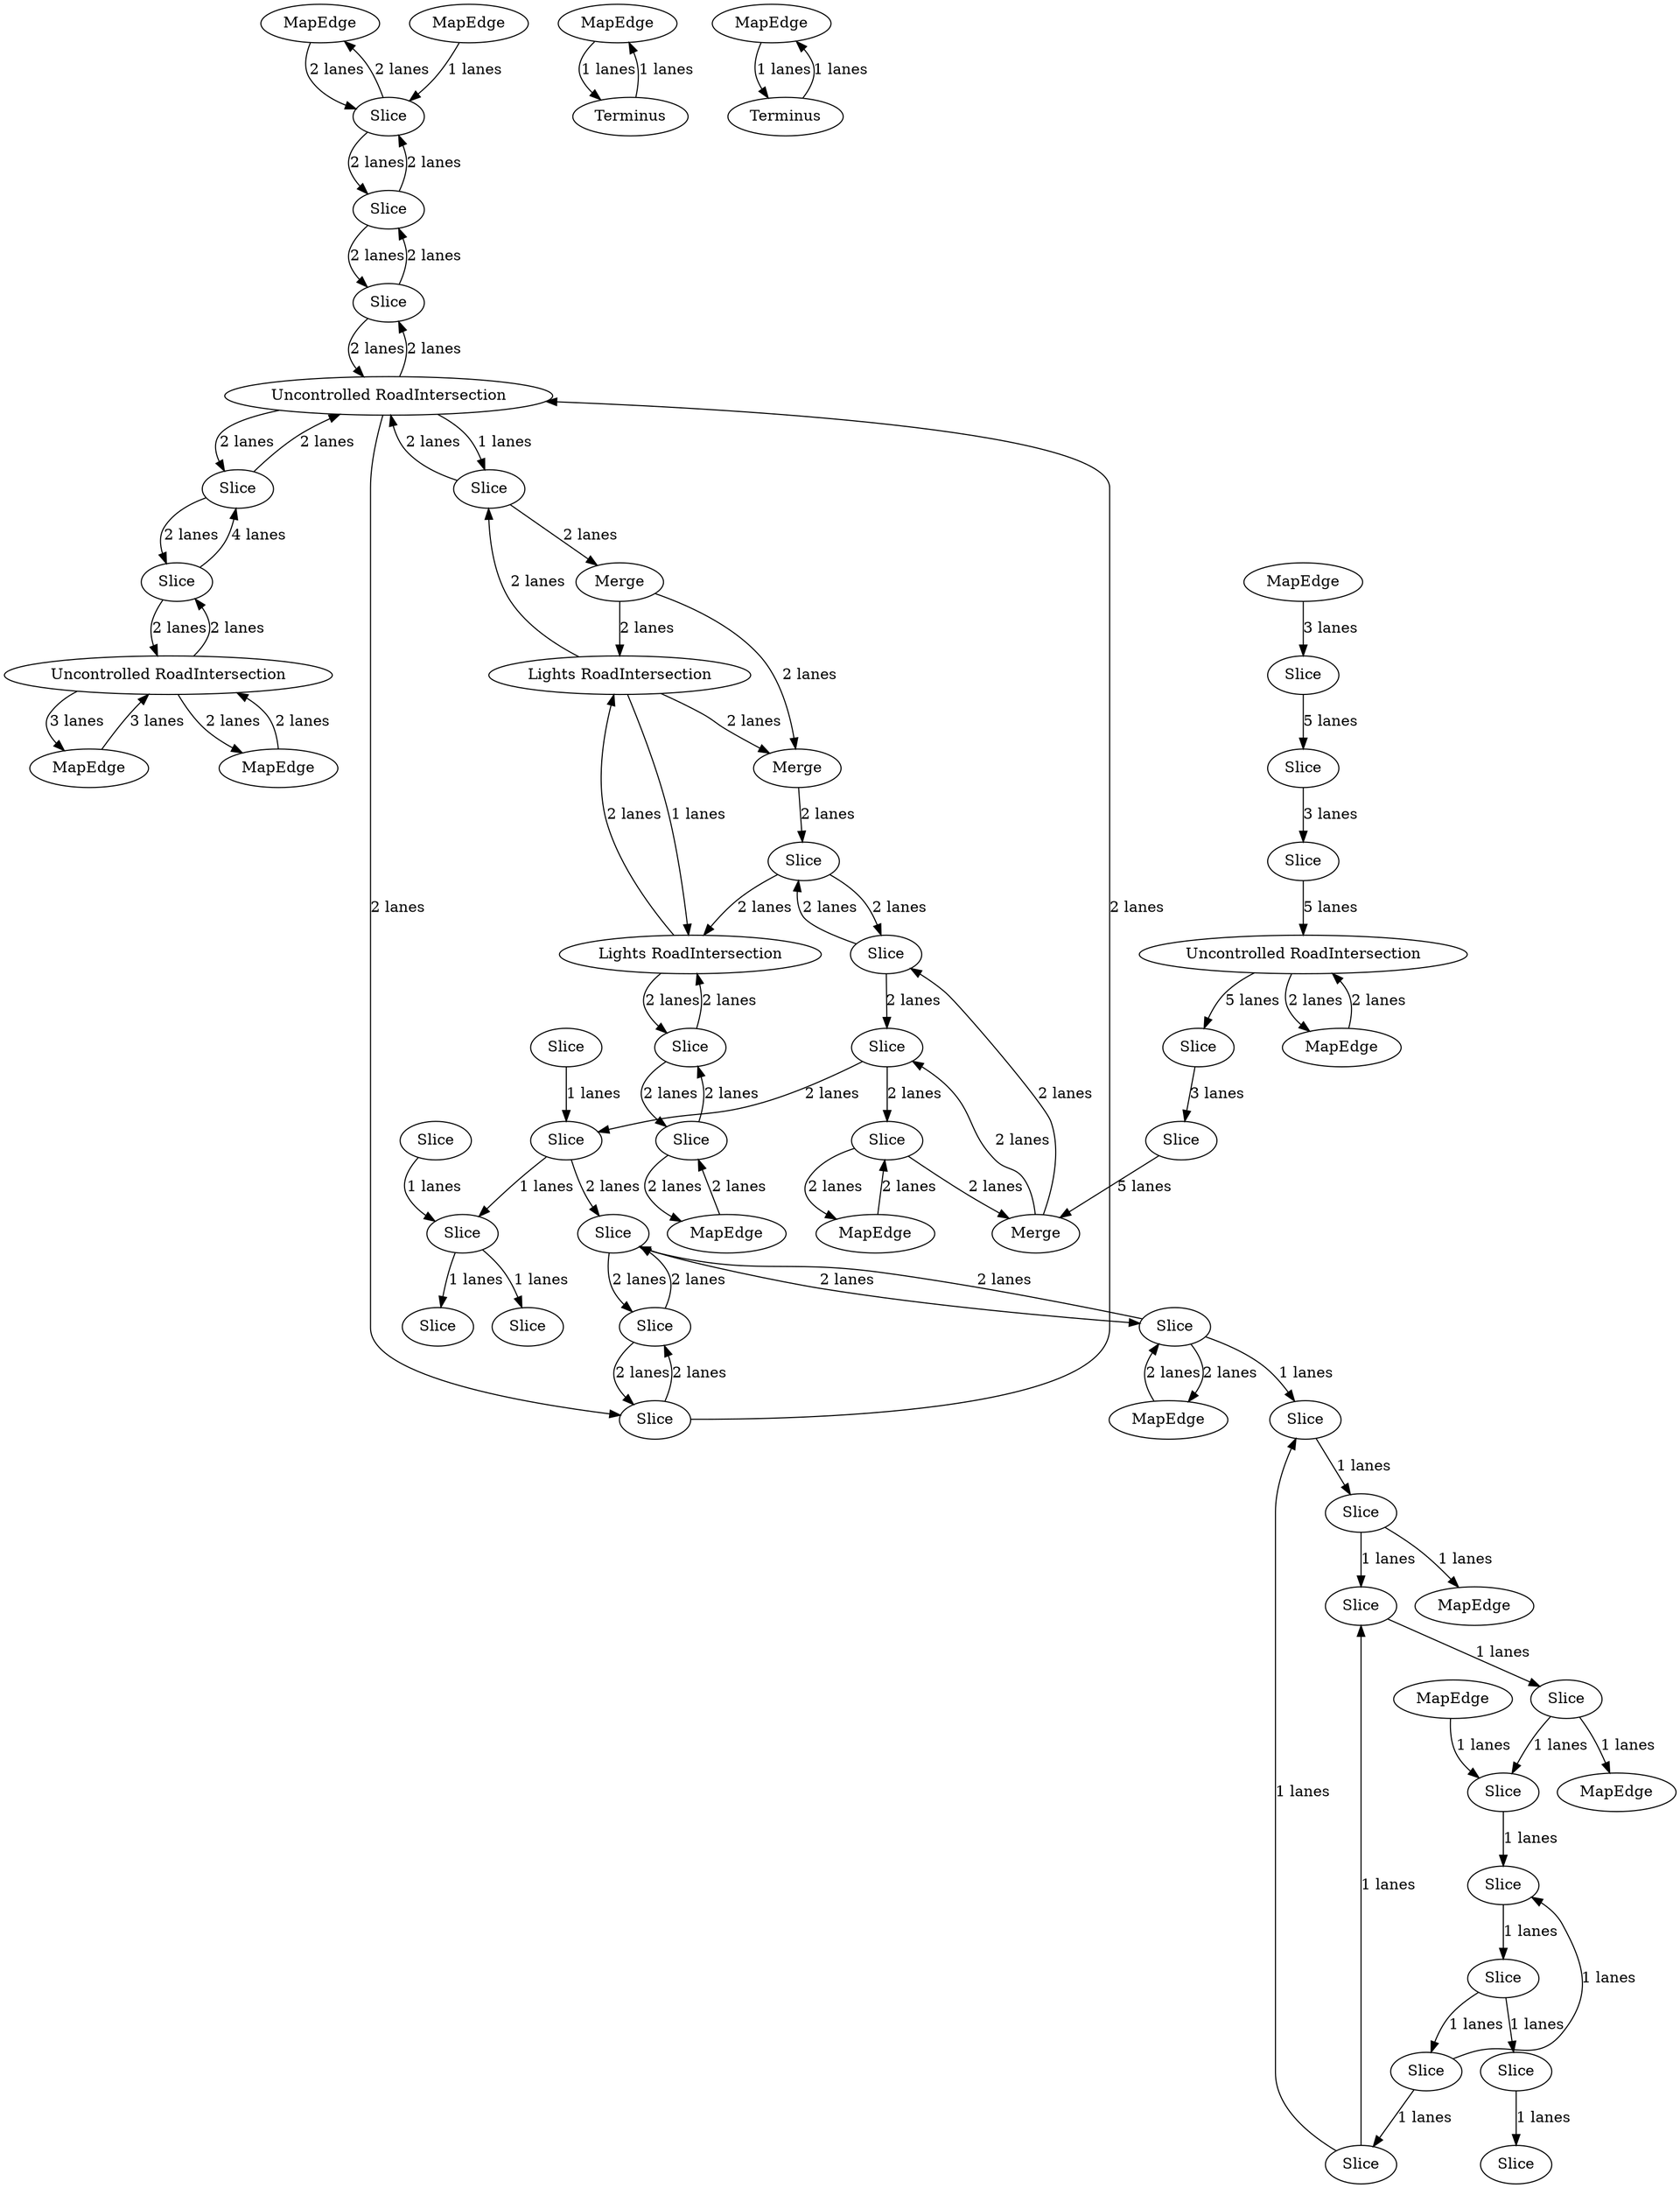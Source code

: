 digraph {
    0 [ label = "MapEdge" ]
    1 [ label = "MapEdge" ]
    2 [ label = "MapEdge" ]
    3 [ label = "MapEdge" ]
    4 [ label = "Uncontrolled RoadIntersection" ]
    5 [ label = "Slice" ]
    6 [ label = "MapEdge" ]
    7 [ label = "Slice" ]
    8 [ label = "MapEdge" ]
    9 [ label = "Slice" ]
    10 [ label = "Terminus" ]
    11 [ label = "Slice" ]
    12 [ label = "Slice" ]
    13 [ label = "Uncontrolled RoadIntersection" ]
    14 [ label = "Slice" ]
    15 [ label = "Terminus" ]
    16 [ label = "Slice" ]
    17 [ label = "Slice" ]
    18 [ label = "Slice" ]
    19 [ label = "Slice" ]
    20 [ label = "Slice" ]
    21 [ label = "Merge" ]
    22 [ label = "Lights RoadIntersection" ]
    23 [ label = "Slice" ]
    24 [ label = "Lights RoadIntersection" ]
    25 [ label = "Slice" ]
    26 [ label = "Slice" ]
    27 [ label = "Merge" ]
    28 [ label = "Slice" ]
    29 [ label = "Slice" ]
    30 [ label = "Slice" ]
    31 [ label = "Slice" ]
    32 [ label = "Slice" ]
    33 [ label = "Slice" ]
    34 [ label = "Slice" ]
    35 [ label = "Slice" ]
    36 [ label = "Slice" ]
    37 [ label = "Slice" ]
    38 [ label = "Slice" ]
    39 [ label = "Merge" ]
    40 [ label = "Slice" ]
    41 [ label = "Slice" ]
    42 [ label = "Slice" ]
    43 [ label = "Slice" ]
    44 [ label = "Slice" ]
    45 [ label = "MapEdge" ]
    46 [ label = "Slice" ]
    47 [ label = "Slice" ]
    48 [ label = "Uncontrolled RoadIntersection" ]
    49 [ label = "Slice" ]
    50 [ label = "Slice" ]
    51 [ label = "Slice" ]
    52 [ label = "Slice" ]
    53 [ label = "Slice" ]
    54 [ label = "Slice" ]
    55 [ label = "MapEdge" ]
    56 [ label = "MapEdge" ]
    57 [ label = "MapEdge" ]
    58 [ label = "MapEdge" ]
    59 [ label = "MapEdge" ]
    60 [ label = "MapEdge" ]
    61 [ label = "MapEdge" ]
    6 -> 10 [ label = "1 lanes" ]
    10 -> 6 [ label = "1 lanes" ]
    55 -> 48 [ label = "2 lanes" ]
    48 -> 55 [ label = "2 lanes" ]
    28 -> 51 [ label = "1 lanes" ]
    51 -> 52 [ label = "1 lanes" ]
    52 -> 56 [ label = "1 lanes" ]
    2 -> 4 [ label = "2 lanes" ]
    4 -> 2 [ label = "2 lanes" ]
    3 -> 5 [ label = "1 lanes" ]
    48 -> 46 [ label = "5 lanes" ]
    61 -> 53 [ label = "1 lanes" ]
    53 -> 42 [ label = "1 lanes" ]
    42 -> 36 [ label = "1 lanes" ]
    36 -> 35 [ label = "1 lanes" ]
    36 -> 43 [ label = "1 lanes" ]
    43 -> 49 [ label = "1 lanes" ]
    49 -> 50 [ label = "1 lanes" ]
    50 -> 54 [ label = "1 lanes" ]
    54 -> 60 [ label = "1 lanes" ]
    43 -> 42 [ label = "1 lanes" ]
    54 -> 53 [ label = "1 lanes" ]
    52 -> 50 [ label = "1 lanes" ]
    0 -> 5 [ label = "2 lanes" ]
    5 -> 0 [ label = "2 lanes" ]
    5 -> 7 [ label = "2 lanes" ]
    7 -> 5 [ label = "2 lanes" ]
    32 -> 33 [ label = "2 lanes" ]
    33 -> 32 [ label = "2 lanes" ]
    13 -> 16 [ label = "1 lanes" ]
    16 -> 13 [ label = "2 lanes" ]
    4 -> 1 [ label = "3 lanes" ]
    1 -> 4 [ label = "3 lanes" ]
    9 -> 12 [ label = "4 lanes" ]
    12 -> 9 [ label = "2 lanes" ]
    18 -> 14 [ label = "2 lanes" ]
    14 -> 18 [ label = "2 lanes" ]
    26 -> 25 [ label = "2 lanes" ]
    25 -> 26 [ label = "2 lanes" ]
    47 -> 39 [ label = "2 lanes" ]
    39 -> 33 [ label = "2 lanes" ]
    7 -> 11 [ label = "2 lanes" ]
    11 -> 7 [ label = "2 lanes" ]
    27 -> 32 [ label = "2 lanes" ]
    21 -> 22 [ label = "2 lanes" ]
    21 -> 27 [ label = "2 lanes" ]
    49 -> 51 [ label = "1 lanes" ]
    20 -> 29 [ label = "1 lanes" ]
    13 -> 12 [ label = "2 lanes" ]
    12 -> 13 [ label = "2 lanes" ]
    19 -> 20 [ label = "1 lanes" ]
    20 -> 17 [ label = "1 lanes" ]
    45 -> 28 [ label = "2 lanes" ]
    28 -> 45 [ label = "2 lanes" ]
    28 -> 23 [ label = "2 lanes" ]
    23 -> 28 [ label = "2 lanes" ]
    23 -> 18 [ label = "2 lanes" ]
    18 -> 23 [ label = "2 lanes" ]
    26 -> 58 [ label = "2 lanes" ]
    58 -> 26 [ label = "2 lanes" ]
    39 -> 38 [ label = "2 lanes" ]
    22 -> 16 [ label = "2 lanes" ]
    22 -> 27 [ label = "2 lanes" ]
    59 -> 30 [ label = "3 lanes" ]
    33 -> 38 [ label = "2 lanes" ]
    38 -> 47 [ label = "2 lanes" ]
    31 -> 44 [ label = "3 lanes" ]
    38 -> 37 [ label = "2 lanes" ]
    46 -> 40 [ label = "3 lanes" ]
    44 -> 48 [ label = "5 lanes" ]
    41 -> 37 [ label = "1 lanes" ]
    37 -> 20 [ label = "1 lanes" ]
    47 -> 57 [ label = "2 lanes" ]
    57 -> 47 [ label = "2 lanes" ]
    24 -> 25 [ label = "2 lanes" ]
    25 -> 24 [ label = "2 lanes" ]
    40 -> 39 [ label = "5 lanes" ]
    32 -> 24 [ label = "2 lanes" ]
    35 -> 34 [ label = "1 lanes" ]
    9 -> 4 [ label = "2 lanes" ]
    4 -> 9 [ label = "2 lanes" ]
    14 -> 13 [ label = "2 lanes" ]
    13 -> 14 [ label = "2 lanes" ]
    16 -> 21 [ label = "2 lanes" ]
    22 -> 24 [ label = "1 lanes" ]
    24 -> 22 [ label = "2 lanes" ]
    11 -> 13 [ label = "2 lanes" ]
    13 -> 11 [ label = "2 lanes" ]
    8 -> 15 [ label = "1 lanes" ]
    15 -> 8 [ label = "1 lanes" ]
    37 -> 23 [ label = "2 lanes" ]
    30 -> 31 [ label = "5 lanes" ]
}
